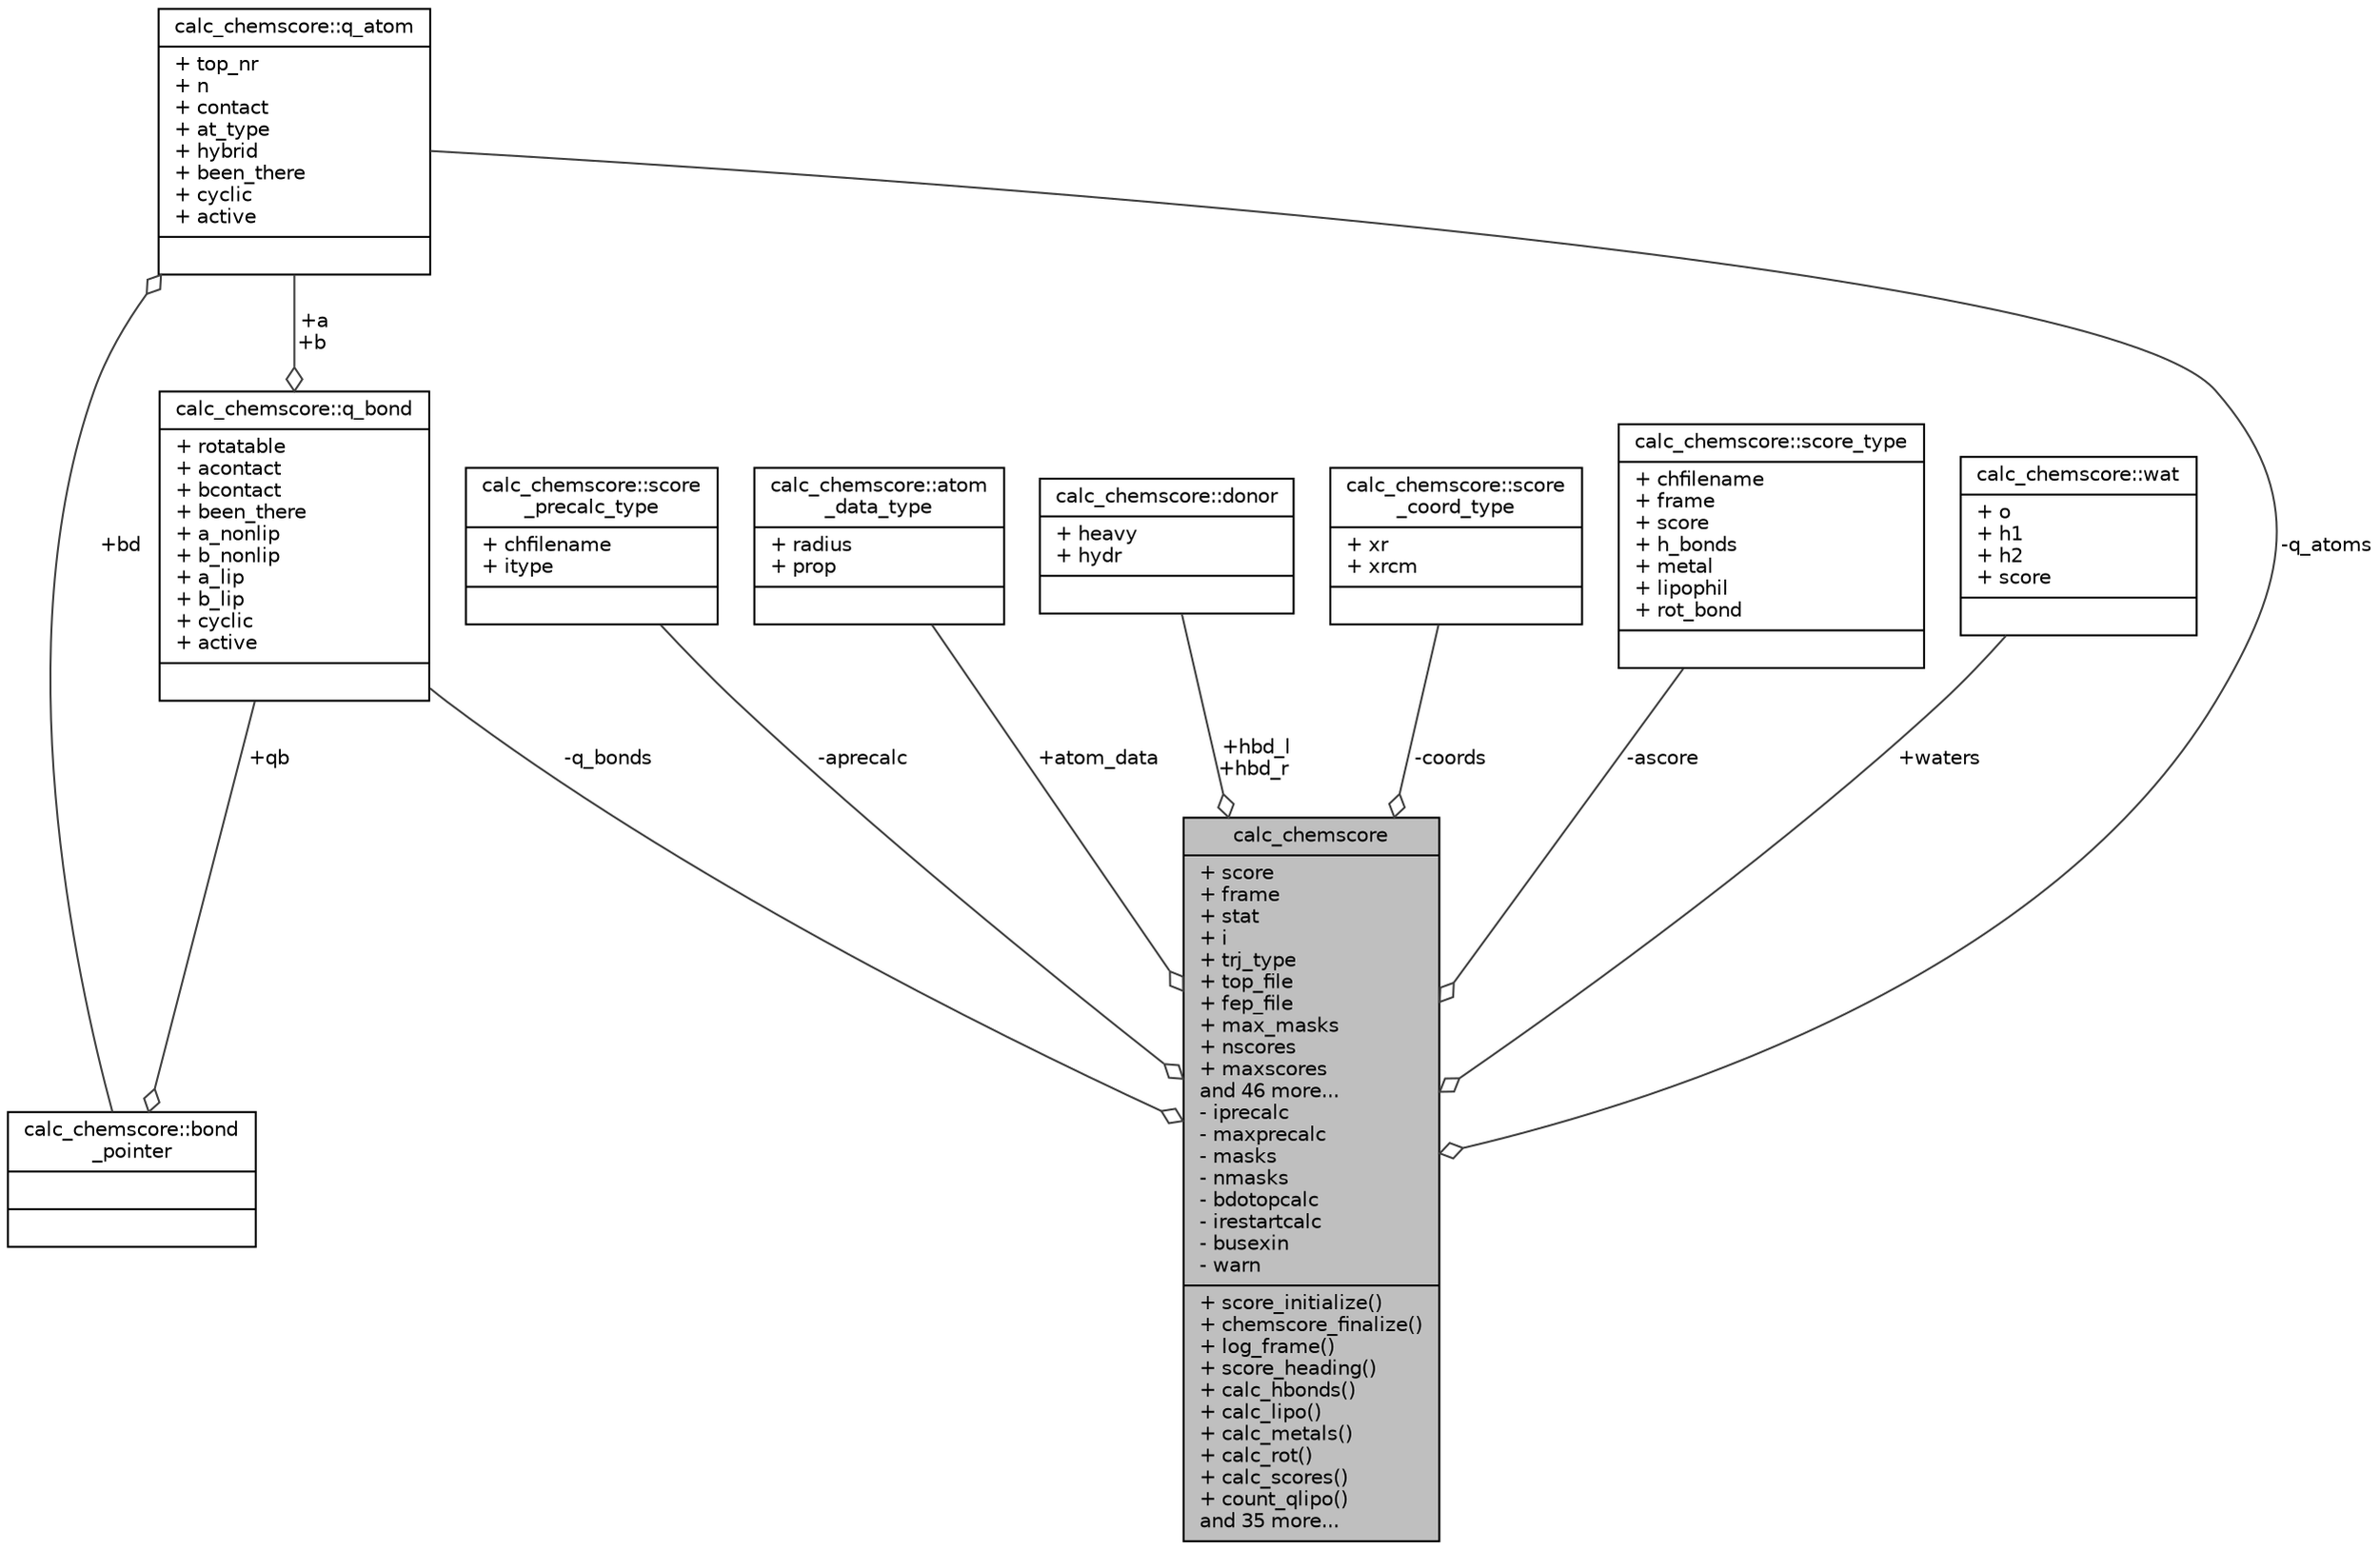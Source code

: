digraph "calc_chemscore"
{
  edge [fontname="Helvetica",fontsize="10",labelfontname="Helvetica",labelfontsize="10"];
  node [fontname="Helvetica",fontsize="10",shape=record];
  Node1 [label="{calc_chemscore\n|+ score\l+ frame\l+ stat\l+ i\l+ trj_type\l+ top_file\l+ fep_file\l+ max_masks\l+ nscores\l+ maxscores\land 46 more...\l- iprecalc\l- maxprecalc\l- masks\l- nmasks\l- bdotopcalc\l- irestartcalc\l- busexin\l- warn\l|+ score_initialize()\l+ chemscore_finalize()\l+ log_frame()\l+ score_heading()\l+ calc_hbonds()\l+ calc_lipo()\l+ calc_metals()\l+ calc_rot()\l+ calc_scores()\l+ count_qlipo()\land 35 more...\l}",height=0.2,width=0.4,color="black", fillcolor="grey75", style="filled" fontcolor="black"];
  Node2 -> Node1 [color="grey25",fontsize="10",style="solid",label=" +waters" ,arrowhead="odiamond",fontname="Helvetica"];
  Node2 [label="{calc_chemscore::wat\n|+ o\l+ h1\l+ h2\l+ score\l|}",height=0.2,width=0.4,color="black", fillcolor="white", style="filled",URL="$structcalc__chemscore_1_1wat.html"];
  Node3 -> Node1 [color="grey25",fontsize="10",style="solid",label=" -q_atoms" ,arrowhead="odiamond",fontname="Helvetica"];
  Node3 [label="{calc_chemscore::q_atom\n|+ top_nr\l+ n\l+ contact\l+ at_type\l+ hybrid\l+ been_there\l+ cyclic\l+ active\l|}",height=0.2,width=0.4,color="black", fillcolor="white", style="filled",URL="$structcalc__chemscore_1_1q__atom.html"];
  Node4 -> Node3 [color="grey25",fontsize="10",style="solid",label=" +bd" ,arrowhead="odiamond",fontname="Helvetica"];
  Node4 [label="{calc_chemscore::bond\l_pointer\n||}",height=0.2,width=0.4,color="black", fillcolor="white", style="filled",URL="$structcalc__chemscore_1_1bond__pointer.html"];
  Node5 -> Node4 [color="grey25",fontsize="10",style="solid",label=" +qb" ,arrowhead="odiamond",fontname="Helvetica"];
  Node5 [label="{calc_chemscore::q_bond\n|+ rotatable\l+ acontact\l+ bcontact\l+ been_there\l+ a_nonlip\l+ b_nonlip\l+ a_lip\l+ b_lip\l+ cyclic\l+ active\l|}",height=0.2,width=0.4,color="black", fillcolor="white", style="filled",URL="$structcalc__chemscore_1_1q__bond.html"];
  Node3 -> Node5 [color="grey25",fontsize="10",style="solid",label=" +a\n+b" ,arrowhead="odiamond",fontname="Helvetica"];
  Node6 -> Node1 [color="grey25",fontsize="10",style="solid",label=" -aprecalc" ,arrowhead="odiamond",fontname="Helvetica"];
  Node6 [label="{calc_chemscore::score\l_precalc_type\n|+ chfilename\l+ itype\l|}",height=0.2,width=0.4,color="black", fillcolor="white", style="filled",URL="$structcalc__chemscore_1_1score__precalc__type.html"];
  Node7 -> Node1 [color="grey25",fontsize="10",style="solid",label=" +atom_data" ,arrowhead="odiamond",fontname="Helvetica"];
  Node7 [label="{calc_chemscore::atom\l_data_type\n|+ radius\l+ prop\l|}",height=0.2,width=0.4,color="black", fillcolor="white", style="filled",URL="$structcalc__chemscore_1_1atom__data__type.html"];
  Node8 -> Node1 [color="grey25",fontsize="10",style="solid",label=" +hbd_l\n+hbd_r" ,arrowhead="odiamond",fontname="Helvetica"];
  Node8 [label="{calc_chemscore::donor\n|+ heavy\l+ hydr\l|}",height=0.2,width=0.4,color="black", fillcolor="white", style="filled",URL="$structcalc__chemscore_1_1donor.html"];
  Node9 -> Node1 [color="grey25",fontsize="10",style="solid",label=" -coords" ,arrowhead="odiamond",fontname="Helvetica"];
  Node9 [label="{calc_chemscore::score\l_coord_type\n|+ xr\l+ xrcm\l|}",height=0.2,width=0.4,color="black", fillcolor="white", style="filled",URL="$structcalc__chemscore_1_1score__coord__type.html"];
  Node10 -> Node1 [color="grey25",fontsize="10",style="solid",label=" -ascore" ,arrowhead="odiamond",fontname="Helvetica"];
  Node10 [label="{calc_chemscore::score_type\n|+ chfilename\l+ frame\l+ score\l+ h_bonds\l+ metal\l+ lipophil\l+ rot_bond\l|}",height=0.2,width=0.4,color="black", fillcolor="white", style="filled",URL="$structcalc__chemscore_1_1score__type.html"];
  Node5 -> Node1 [color="grey25",fontsize="10",style="solid",label=" -q_bonds" ,arrowhead="odiamond",fontname="Helvetica"];
}
